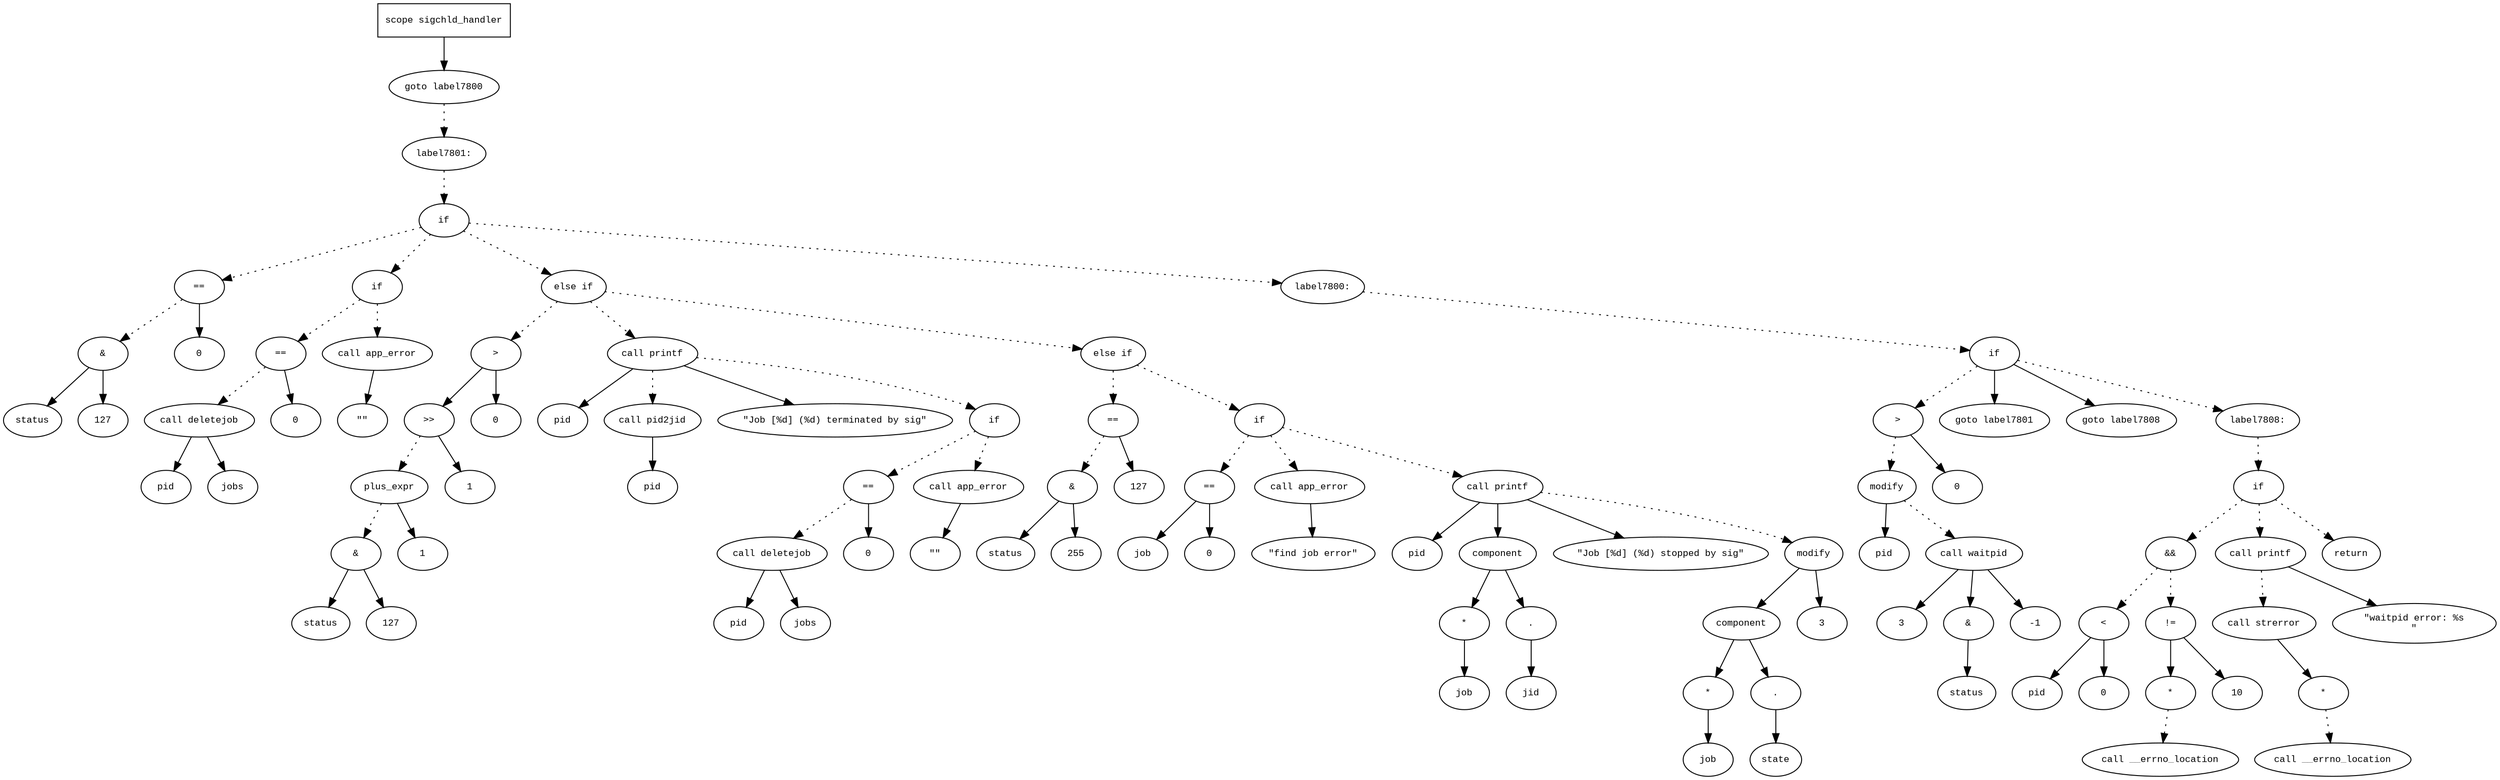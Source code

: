 digraph AST {
  graph [fontname="Times New Roman",fontsize=10];
  node  [fontname="Courier New",fontsize=10];
  edge  [fontname="Times New Roman",fontsize=10];

  node1 [label="scope sigchld_handler",shape=box];
  node2 [label="goto label7800",shape=ellipse];
  node1 -> node2;
  node3 [label="label7801:",shape=ellipse];
  node2 -> node3 [style=dotted];
  node4 [label="if",shape=ellipse];
  node3 -> node4 [style=dotted];
  node5 [label="==",shape=ellipse];
  node6 [label="&",shape=ellipse];
  node7 [label="status",shape=ellipse];
  node6 -> node7;
  node8 [label="127",shape=ellipse];
  node6 -> node8;
  node5 -> node6 [style=dotted];
  node9 [label="0",shape=ellipse];
  node5 -> node9;
  node4 -> node5 [style=dotted];
  node10 [label="if",shape=ellipse];
  node4 -> node10 [style=dotted];
  node11 [label="==",shape=ellipse];
  node12 [label="call deletejob",shape=ellipse];
  node13 [label="pid",shape=ellipse];
  node12 -> node13;
  node14 [label="jobs",shape=ellipse];
  node12 -> node14;
  node11 -> node12 [style=dotted];
  node15 [label="0",shape=ellipse];
  node11 -> node15;
  node10 -> node11 [style=dotted];
  node16 [label="call app_error",shape=ellipse];
  node17 [label="\"\"",shape=ellipse];
  node16 -> node17;
  node10 -> node16 [style=dotted];
  node18 [label="else if",shape=ellipse];
  node4 -> node18 [style=dotted];
  node19 [label=">",shape=ellipse];
  node20 [label=">>",shape=ellipse];
  node21 [label="plus_expr",shape=ellipse];
  node22 [label="&",shape=ellipse];
  node23 [label="status",shape=ellipse];
  node22 -> node23;
  node24 [label="127",shape=ellipse];
  node22 -> node24;
  node21 -> node22 [style=dotted];
  node25 [label="1",shape=ellipse];
  node21 -> node25;
  node20 -> node21 [style=dotted];
  node26 [label="1",shape=ellipse];
  node20 -> node26;
  node19 -> node20;
  node27 [label="0",shape=ellipse];
  node19 -> node27;
  node18 -> node19 [style=dotted];
  node28 [label="call printf",shape=ellipse];
  node29 [label="pid",shape=ellipse];
  node28 -> node29;
  node30 [label="call pid2jid",shape=ellipse];
  node31 [label="pid",shape=ellipse];
  node30 -> node31;
  node28 -> node30 [style=dotted];
  node32 [label="\"Job [%d] (%d) terminated by sig\"",shape=ellipse];
  node28 -> node32;
  node18 -> node28 [style=dotted];
  node33 [label="if",shape=ellipse];
  node28 -> node33 [style=dotted];
  node34 [label="==",shape=ellipse];
  node35 [label="call deletejob",shape=ellipse];
  node36 [label="pid",shape=ellipse];
  node35 -> node36;
  node37 [label="jobs",shape=ellipse];
  node35 -> node37;
  node34 -> node35 [style=dotted];
  node38 [label="0",shape=ellipse];
  node34 -> node38;
  node33 -> node34 [style=dotted];
  node39 [label="call app_error",shape=ellipse];
  node40 [label="\"\"",shape=ellipse];
  node39 -> node40;
  node33 -> node39 [style=dotted];
  node41 [label="else if",shape=ellipse];
  node18 -> node41 [style=dotted];
  node42 [label="==",shape=ellipse];
  node43 [label="&",shape=ellipse];
  node44 [label="status",shape=ellipse];
  node43 -> node44;
  node45 [label="255",shape=ellipse];
  node43 -> node45;
  node42 -> node43 [style=dotted];
  node46 [label="127",shape=ellipse];
  node42 -> node46;
  node41 -> node42 [style=dotted];
  node47 [label="if",shape=ellipse];
  node41 -> node47 [style=dotted];
  node48 [label="==",shape=ellipse];
  node49 [label="job",shape=ellipse];
  node48 -> node49;
  node50 [label="0",shape=ellipse];
  node48 -> node50;
  node47 -> node48 [style=dotted];
  node51 [label="call app_error",shape=ellipse];
  node52 [label="\"find job error\"",shape=ellipse];
  node51 -> node52;
  node47 -> node51 [style=dotted];
  node53 [label="call printf",shape=ellipse];
  node54 [label="pid",shape=ellipse];
  node53 -> node54;
  node55 [label="component",shape=ellipse];
  node53 -> node55;
  node56 [label="*",shape=ellipse];
  node57 [label="job",shape=ellipse];
  node56 -> node57;
  node55 -> node56;
  node58 [label=".",shape=ellipse];
  node55 -> node58;
  node59 [label="jid",shape=ellipse];
  node58 -> node59;
  node60 [label="\"Job [%d] (%d) stopped by sig\"",shape=ellipse];
  node53 -> node60;
  node47 -> node53 [style=dotted];
  node61 [label="modify",shape=ellipse];
  node62 [label="component",shape=ellipse];
  node61 -> node62;
  node63 [label="*",shape=ellipse];
  node64 [label="job",shape=ellipse];
  node63 -> node64;
  node62 -> node63;
  node65 [label=".",shape=ellipse];
  node62 -> node65;
  node66 [label="state",shape=ellipse];
  node65 -> node66;
  node67 [label="3",shape=ellipse];
  node61 -> node67;
  node53 -> node61 [style=dotted];
  node68 [label="label7800:",shape=ellipse];
  node4 -> node68 [style=dotted];
  node69 [label="if",shape=ellipse];
  node68 -> node69 [style=dotted];
  node70 [label=">",shape=ellipse];
  node71 [label="modify",shape=ellipse];
  node72 [label="pid",shape=ellipse];
  node71 -> node72;
  node73 [label="call waitpid",shape=ellipse];
  node74 [label="3",shape=ellipse];
  node73 -> node74;
  node75 [label="&",shape=ellipse];
  node73 -> node75;
  node76 [label="status",shape=ellipse];
  node75 -> node76;
  node77 [label="-1",shape=ellipse];
  node73 -> node77;
  node71 -> node73 [style=dotted];
  node70 -> node71 [style=dotted];
  node78 [label="0",shape=ellipse];
  node70 -> node78;
  node69 -> node70 [style=dotted];
  node79 [label="goto label7801",shape=ellipse];
  node69 -> node79;
  node80 [label="goto label7808",shape=ellipse];
  node69 -> node80;
  node81 [label="label7808:",shape=ellipse];
  node69 -> node81 [style=dotted];
  node82 [label="if",shape=ellipse];
  node81 -> node82 [style=dotted];
  node83 [label="&&",shape=ellipse];
  node84 [label="<",shape=ellipse];
  node85 [label="pid",shape=ellipse];
  node84 -> node85;
  node86 [label="0",shape=ellipse];
  node84 -> node86;
  node83 -> node84 [style=dotted];
  node87 [label="!=",shape=ellipse];
  node88 [label="*",shape=ellipse];
  node89 [label="call __errno_location",shape=ellipse];
  node88 -> node89 [style=dotted];
  node87 -> node88;
  node90 [label="10",shape=ellipse];
  node87 -> node90;
  node83 -> node87 [style=dotted];
  node82 -> node83 [style=dotted];
  node91 [label="call printf",shape=ellipse];
  node92 [label="call strerror",shape=ellipse];
  node93 [label="*",shape=ellipse];
  node94 [label="call __errno_location",shape=ellipse];
  node93 -> node94 [style=dotted];
  node92 -> node93;
  node91 -> node92 [style=dotted];
  node95 [label="\"waitpid error: %s
\"",shape=ellipse];
  node91 -> node95;
  node82 -> node91 [style=dotted];
  node96 [label="return",shape=ellipse];
  node82 -> node96 [style=dotted];
} 